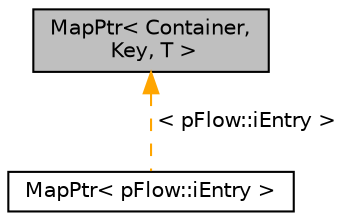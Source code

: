 digraph "MapPtr&lt; Container, Key, T &gt;"
{
 // LATEX_PDF_SIZE
  edge [fontname="Helvetica",fontsize="10",labelfontname="Helvetica",labelfontsize="10"];
  node [fontname="Helvetica",fontsize="10",shape=record];
  Node1 [label="MapPtr\< Container,\l Key, T \>",height=0.2,width=0.4,color="black", fillcolor="grey75", style="filled", fontcolor="black",tooltip=" "];
  Node1 -> Node2 [dir="back",color="orange",fontsize="10",style="dashed",label=" \< pFlow::iEntry \>" ,fontname="Helvetica"];
  Node2 [label="MapPtr\< pFlow::iEntry \>",height=0.2,width=0.4,color="black", fillcolor="white", style="filled",URL="$classpFlow_1_1MapPtr.html",tooltip=" "];
}
